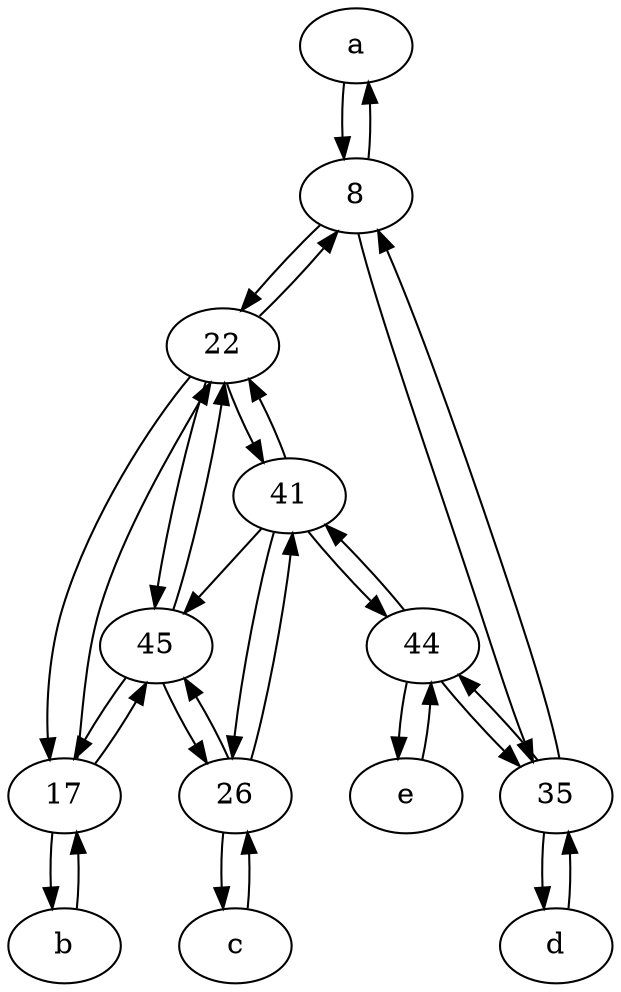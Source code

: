 digraph  {
	a [pos="40,10!"];
	44;
	41;
	35;
	45;
	22;
	17;
	d [pos="20,30!"];
	8;
	e [pos="30,50!"];
	c [pos="20,10!"];
	26;
	b [pos="50,20!"];
	17 -> 22;
	22 -> 17;
	44 -> e;
	41 -> 26;
	44 -> 35;
	8 -> a;
	45 -> 17;
	17 -> 45;
	22 -> 41;
	45 -> 26;
	c -> 26;
	8 -> 22;
	17 -> b;
	41 -> 45;
	d -> 35;
	8 -> 35;
	22 -> 8;
	41 -> 44;
	26 -> 45;
	a -> 8;
	44 -> 41;
	e -> 44;
	22 -> 45;
	41 -> 22;
	b -> 17;
	45 -> 22;
	35 -> 8;
	26 -> c;
	35 -> d;
	26 -> 41;
	35 -> 44;

	}